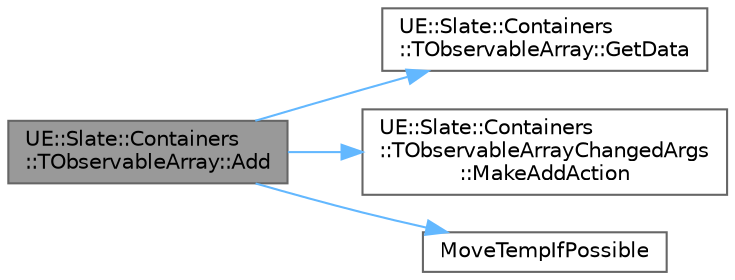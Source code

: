 digraph "UE::Slate::Containers::TObservableArray::Add"
{
 // INTERACTIVE_SVG=YES
 // LATEX_PDF_SIZE
  bgcolor="transparent";
  edge [fontname=Helvetica,fontsize=10,labelfontname=Helvetica,labelfontsize=10];
  node [fontname=Helvetica,fontsize=10,shape=box,height=0.2,width=0.4];
  rankdir="LR";
  Node1 [id="Node000001",label="UE::Slate::Containers\l::TObservableArray::Add",height=0.2,width=0.4,color="gray40", fillcolor="grey60", style="filled", fontcolor="black",tooltip=" "];
  Node1 -> Node2 [id="edge1_Node000001_Node000002",color="steelblue1",style="solid",tooltip=" "];
  Node2 [id="Node000002",label="UE::Slate::Containers\l::TObservableArray::GetData",height=0.2,width=0.4,color="grey40", fillcolor="white", style="filled",URL="$df/dd7/structUE_1_1Slate_1_1Containers_1_1TObservableArray.html#aca18ebefbab5af213020d7190cd777b8",tooltip=" "];
  Node1 -> Node3 [id="edge2_Node000001_Node000003",color="steelblue1",style="solid",tooltip=" "];
  Node3 [id="Node000003",label="UE::Slate::Containers\l::TObservableArrayChangedArgs\l::MakeAddAction",height=0.2,width=0.4,color="grey40", fillcolor="white", style="filled",URL="$d9/d57/structUE_1_1Slate_1_1Containers_1_1TObservableArrayChangedArgs.html#aa747d10992181f0b1e74a296ad6583ef",tooltip=" "];
  Node1 -> Node4 [id="edge3_Node000001_Node000004",color="steelblue1",style="solid",tooltip=" "];
  Node4 [id="Node000004",label="MoveTempIfPossible",height=0.2,width=0.4,color="grey40", fillcolor="white", style="filled",URL="$d4/d24/UnrealTemplate_8h.html#aa0a9897f3eb4c8a5771f3702d2ed9819",tooltip="MoveTempIfPossible will cast a reference to an rvalue reference."];
}
